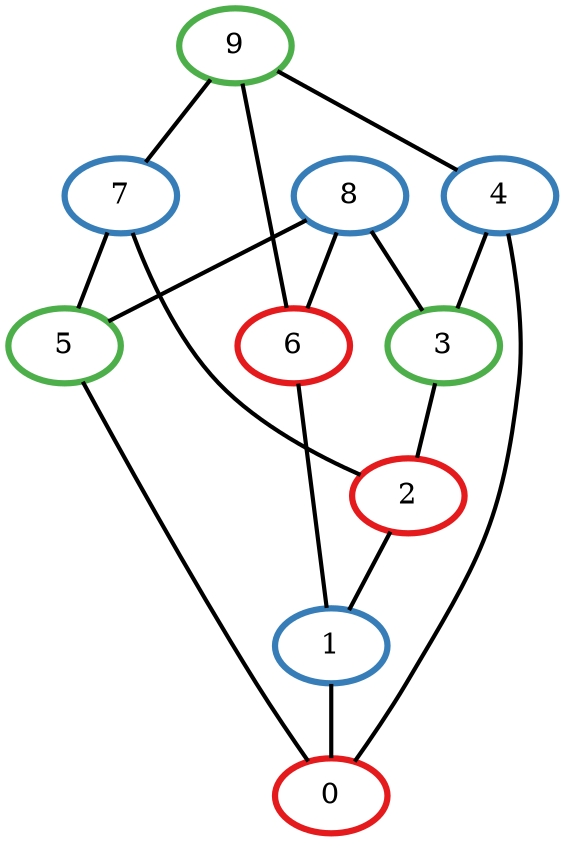 graph G {
    0 [penwidth=3,label="0",color=1, colorscheme=set13]
    1 [penwidth=3,label="1",color=2, colorscheme=set13]
    2 [penwidth=3,label="2",color=1, colorscheme=set13]
    3 [penwidth=3,label="3",color=3, colorscheme=set13]
    4 [penwidth=3,label="4",color=2, colorscheme=set13]
    5 [penwidth=3,label="5",color=3, colorscheme=set13]
    6 [penwidth=3,label="6",color=1, colorscheme=set13]
    7 [penwidth=3,label="7",color=2, colorscheme=set13]
    8 [penwidth=3,label="8",color=2, colorscheme=set13]
    9 [penwidth=3,label="9",color=3, colorscheme=set13]

    1--0[penwidth=2]
    4--0[penwidth=2]
    5--0[penwidth=2]
    2--1[penwidth=2]
    6--1[penwidth=2]
    3--2[penwidth=2]
    7--2[penwidth=2]
    4--3[penwidth=2]
    8--3[penwidth=2]
    9--4[penwidth=2]
    7--5[penwidth=2]
    8--5[penwidth=2]
    8--6[penwidth=2]
    9--6[penwidth=2]
    9--7[penwidth=2]
}